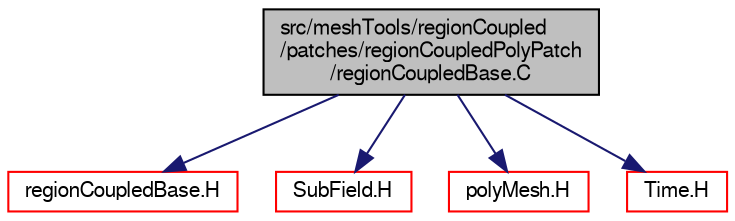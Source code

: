 digraph "src/meshTools/regionCoupled/patches/regionCoupledPolyPatch/regionCoupledBase.C"
{
  bgcolor="transparent";
  edge [fontname="FreeSans",fontsize="10",labelfontname="FreeSans",labelfontsize="10"];
  node [fontname="FreeSans",fontsize="10",shape=record];
  Node0 [label="src/meshTools/regionCoupled\l/patches/regionCoupledPolyPatch\l/regionCoupledBase.C",height=0.2,width=0.4,color="black", fillcolor="grey75", style="filled", fontcolor="black"];
  Node0 -> Node1 [color="midnightblue",fontsize="10",style="solid",fontname="FreeSans"];
  Node1 [label="regionCoupledBase.H",height=0.2,width=0.4,color="red",URL="$a07745.html"];
  Node0 -> Node200 [color="midnightblue",fontsize="10",style="solid",fontname="FreeSans"];
  Node200 [label="SubField.H",height=0.2,width=0.4,color="red",URL="$a09599.html"];
  Node0 -> Node202 [color="midnightblue",fontsize="10",style="solid",fontname="FreeSans"];
  Node202 [label="polyMesh.H",height=0.2,width=0.4,color="red",URL="$a11630.html"];
  Node0 -> Node240 [color="midnightblue",fontsize="10",style="solid",fontname="FreeSans"];
  Node240 [label="Time.H",height=0.2,width=0.4,color="red",URL="$a09311.html"];
}
